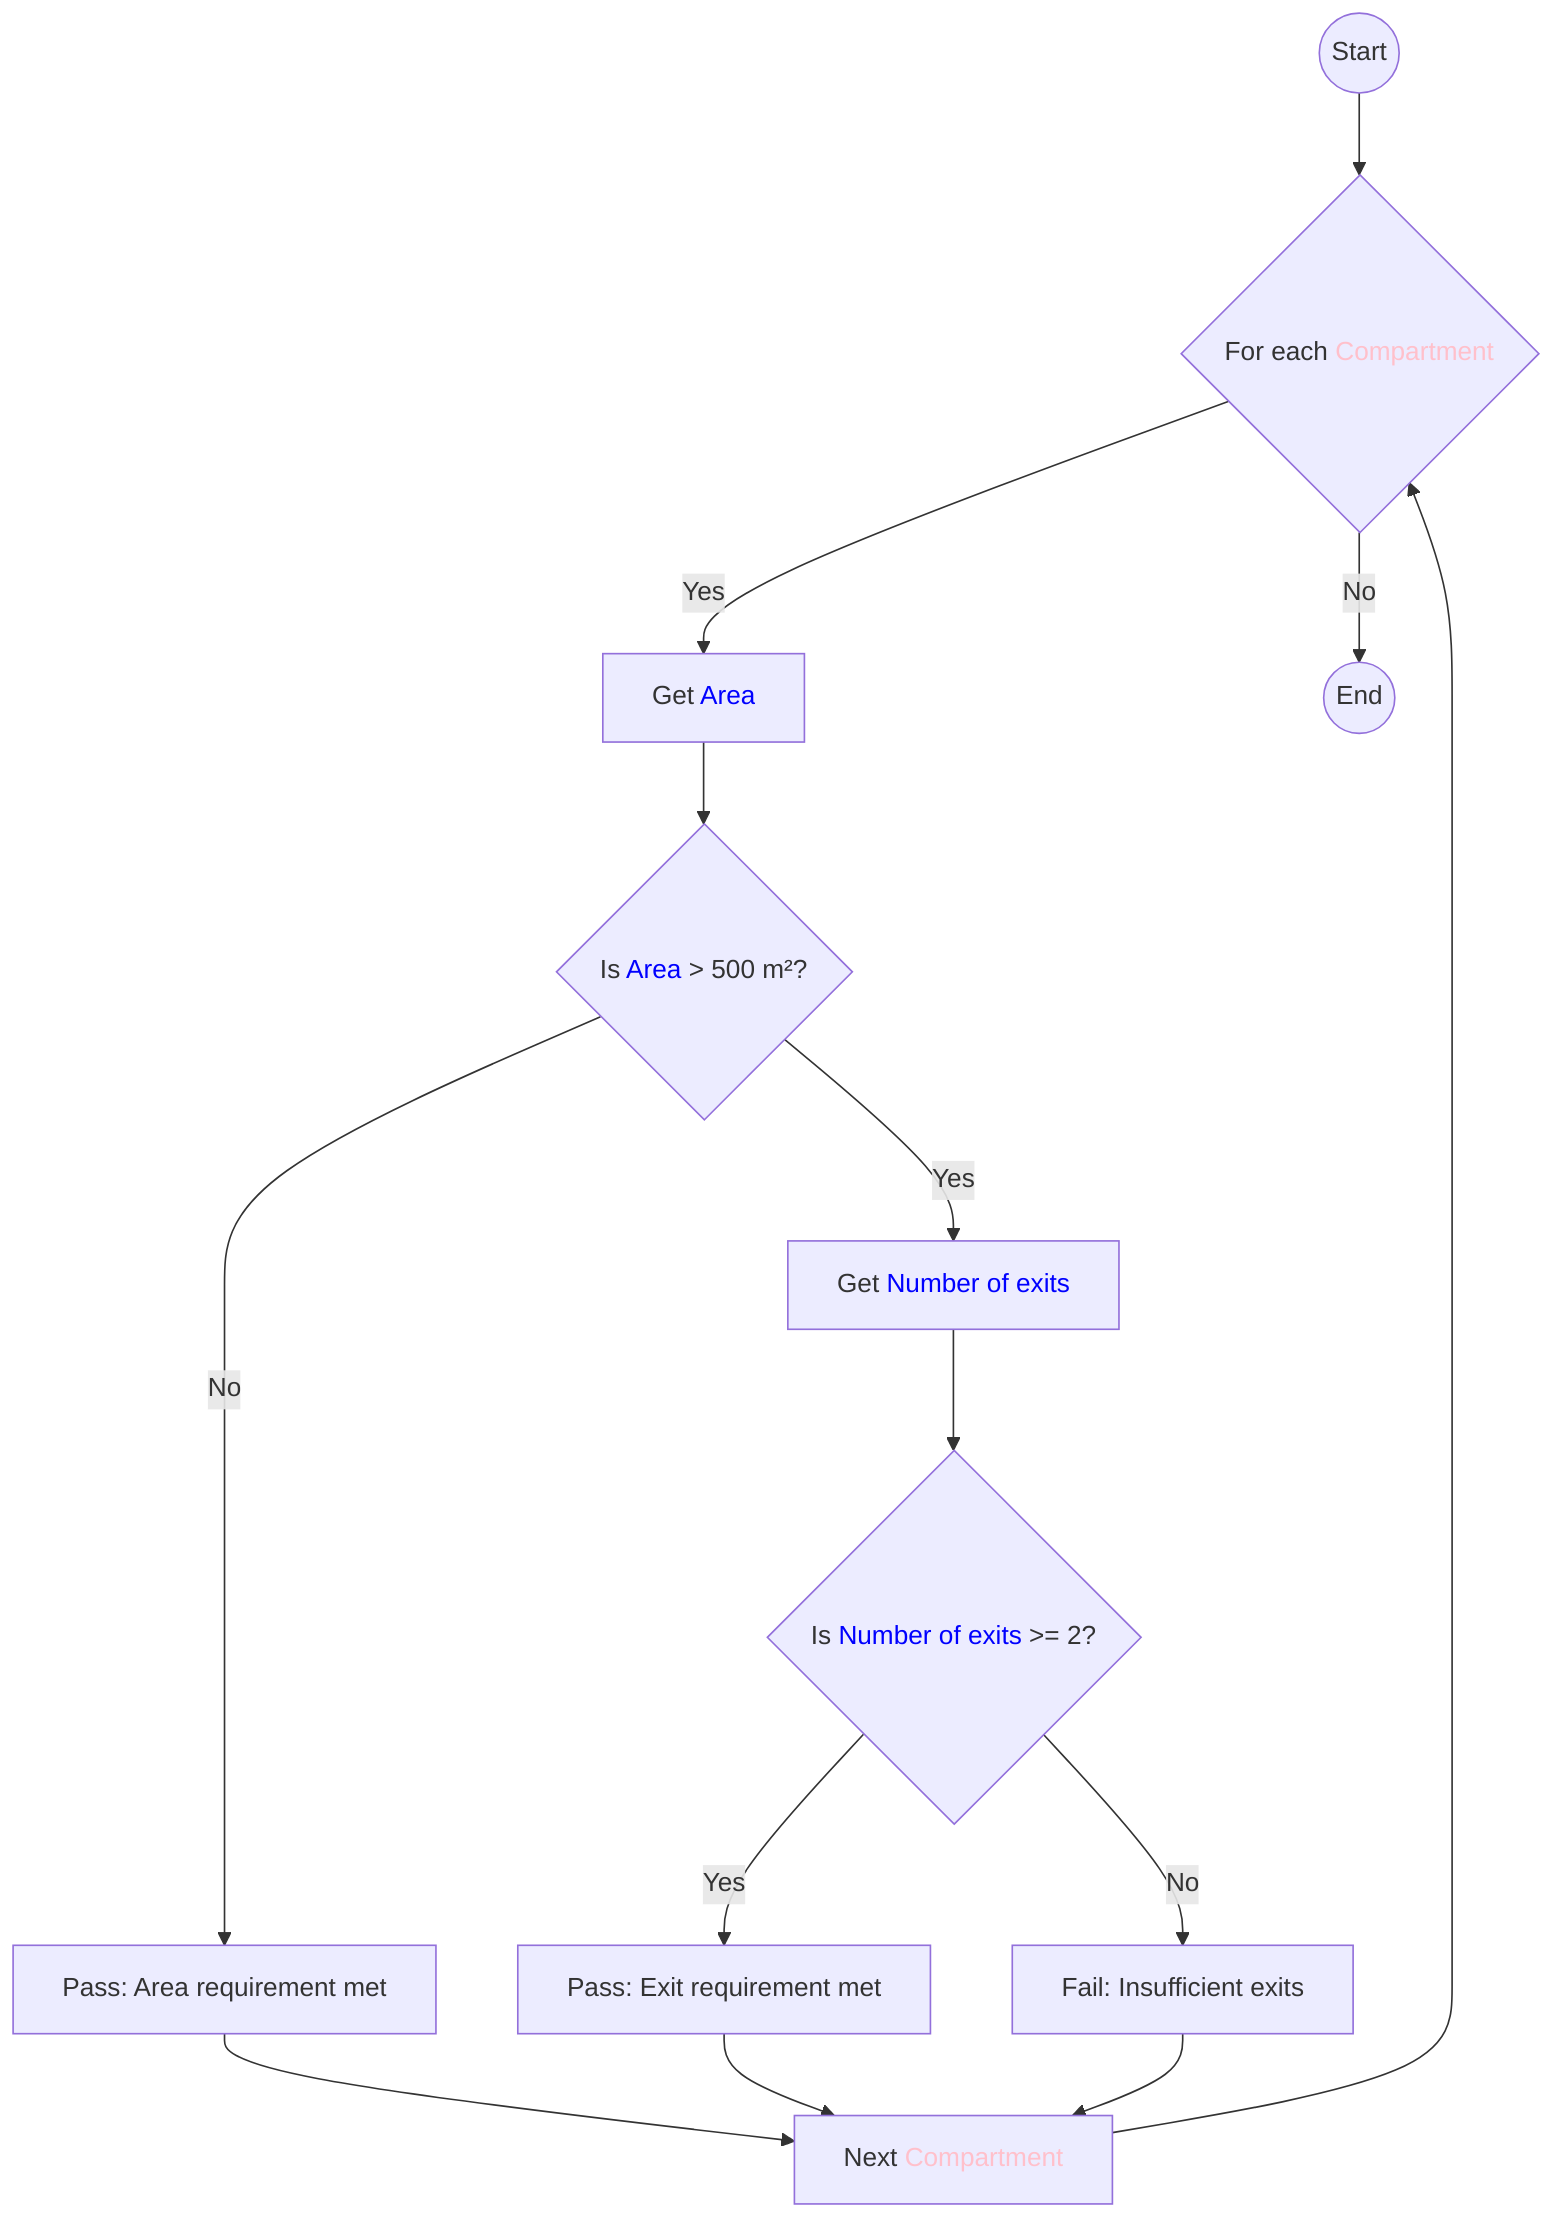 graph TD

classDef object fill:#FFC0CB,stroke:#333,stroke-width:2px;
classDef property fill:#ADD8E6,stroke:#333,stroke-width:2px;

start((Start)) --> A{For each <font color='pink'>Compartment</font>}
A --> |Yes| B[Get <font color='blue'>Area</font>]
A --> |No| Z((End))
B --> C{Is <font color='blue'>Area</font> > 500 m²?}
C --> |Yes| D[Get <font color='blue'>Number of exits</font>]
C --> |No| E[Pass: Area requirement met]
D --> F{Is <font color='blue'>Number of exits</font> >= 2?}
F --> |Yes| G[Pass: Exit requirement met]
F --> |No| H[Fail: Insufficient exits]
E --> I[Next <font color='pink'>Compartment</font>]
G --> I
H --> I
I --> A